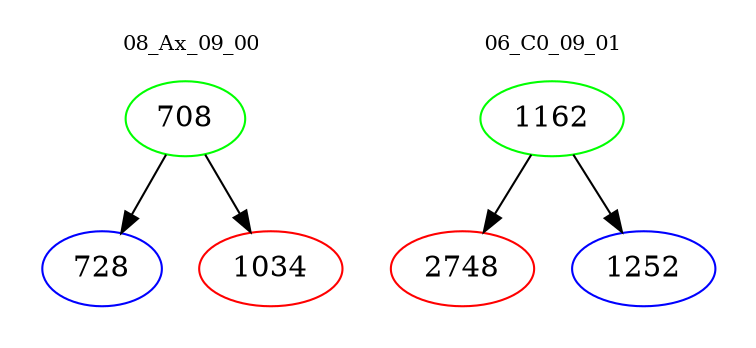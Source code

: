digraph{
subgraph cluster_0 {
color = white
label = "08_Ax_09_00";
fontsize=10;
T0_708 [label="708", color="green"]
T0_708 -> T0_728 [color="black"]
T0_728 [label="728", color="blue"]
T0_708 -> T0_1034 [color="black"]
T0_1034 [label="1034", color="red"]
}
subgraph cluster_1 {
color = white
label = "06_C0_09_01";
fontsize=10;
T1_1162 [label="1162", color="green"]
T1_1162 -> T1_2748 [color="black"]
T1_2748 [label="2748", color="red"]
T1_1162 -> T1_1252 [color="black"]
T1_1252 [label="1252", color="blue"]
}
}
